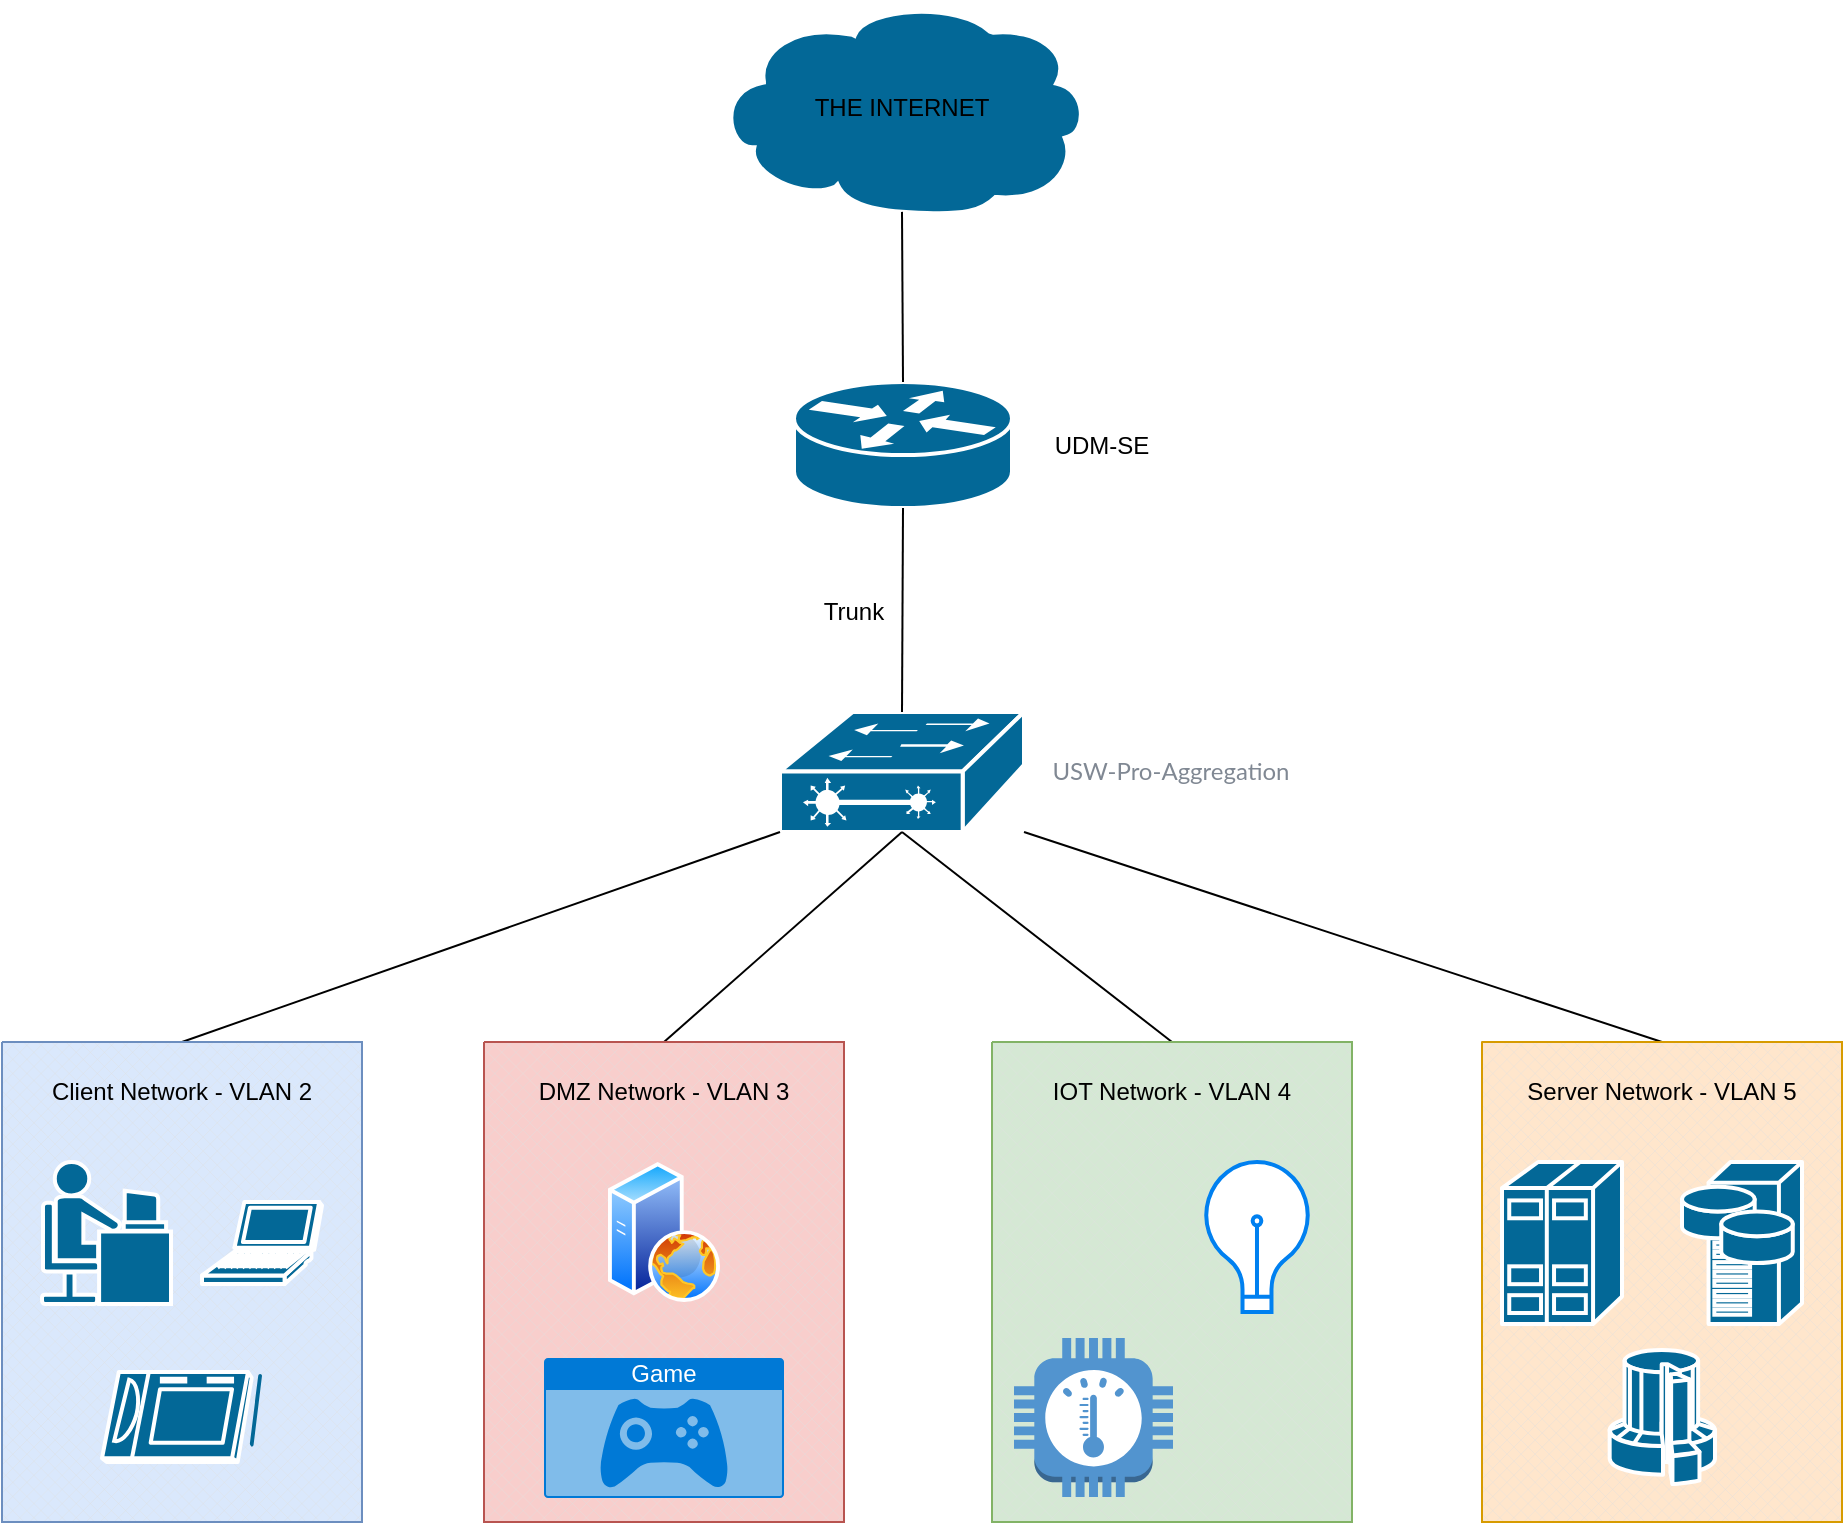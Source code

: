 <mxfile version="27.1.6" pages="2">
  <diagram name="Network Diagram" id="hbQltnraALIPvpT0pcOt">
    <mxGraphModel dx="1234" dy="832" grid="1" gridSize="10" guides="1" tooltips="1" connect="1" arrows="1" fold="1" page="1" pageScale="1" pageWidth="1100" pageHeight="850" math="0" shadow="0">
      <root>
        <mxCell id="0" />
        <mxCell id="1" parent="0" />
        <mxCell id="PlRji3XvTjhjcelXqh6b-2" value="" style="shape=mxgraph.cisco.routers.router;sketch=0;html=1;pointerEvents=1;dashed=0;fillColor=#036897;strokeColor=#ffffff;strokeWidth=2;verticalLabelPosition=bottom;verticalAlign=top;align=center;outlineConnect=0;" vertex="1" parent="1">
          <mxGeometry x="496" y="230" width="109" height="63" as="geometry" />
        </mxCell>
        <mxCell id="PlRji3XvTjhjcelXqh6b-3" value="" style="shape=mxgraph.cisco.switches.layer_2_remote_switch;sketch=0;html=1;pointerEvents=1;dashed=0;fillColor=#036897;strokeColor=#ffffff;strokeWidth=2;verticalLabelPosition=bottom;verticalAlign=top;align=center;outlineConnect=0;" vertex="1" parent="1">
          <mxGeometry x="489" y="395" width="122" height="60" as="geometry" />
        </mxCell>
        <mxCell id="PlRji3XvTjhjcelXqh6b-5" value="" style="shape=mxgraph.cisco.storage.cloud;sketch=0;html=1;pointerEvents=1;dashed=0;fillColor=#036897;strokeColor=#ffffff;strokeWidth=2;verticalLabelPosition=bottom;verticalAlign=top;align=center;outlineConnect=0;" vertex="1" parent="1">
          <mxGeometry x="457" y="40" width="186" height="106" as="geometry" />
        </mxCell>
        <mxCell id="PlRji3XvTjhjcelXqh6b-13" value="" style="endArrow=none;html=1;rounded=0;entryX=0.5;entryY=0.99;entryDx=0;entryDy=0;entryPerimeter=0;exitX=0.5;exitY=0;exitDx=0;exitDy=0;exitPerimeter=0;" edge="1" parent="1" source="PlRji3XvTjhjcelXqh6b-2" target="PlRji3XvTjhjcelXqh6b-5">
          <mxGeometry width="50" height="50" relative="1" as="geometry">
            <mxPoint x="260" y="320" as="sourcePoint" />
            <mxPoint x="310" y="270" as="targetPoint" />
          </mxGeometry>
        </mxCell>
        <mxCell id="PlRji3XvTjhjcelXqh6b-15" value="" style="endArrow=none;html=1;rounded=0;entryX=0.5;entryY=1;entryDx=0;entryDy=0;entryPerimeter=0;exitX=0.5;exitY=0;exitDx=0;exitDy=0;exitPerimeter=0;" edge="1" parent="1" source="PlRji3XvTjhjcelXqh6b-3" target="PlRji3XvTjhjcelXqh6b-2">
          <mxGeometry width="50" height="50" relative="1" as="geometry">
            <mxPoint x="250" y="500" as="sourcePoint" />
            <mxPoint x="300" y="450" as="targetPoint" />
          </mxGeometry>
        </mxCell>
        <mxCell id="PlRji3XvTjhjcelXqh6b-16" value="" style="endArrow=none;html=1;rounded=0;entryX=0;entryY=1;entryDx=0;entryDy=0;entryPerimeter=0;exitX=0.5;exitY=0;exitDx=0;exitDy=0;exitPerimeter=0;" edge="1" parent="1" source="PlRji3XvTjhjcelXqh6b-10" target="PlRji3XvTjhjcelXqh6b-3">
          <mxGeometry width="50" height="50" relative="1" as="geometry">
            <mxPoint x="310" y="350" as="sourcePoint" />
            <mxPoint x="360" y="300" as="targetPoint" />
          </mxGeometry>
        </mxCell>
        <mxCell id="PlRji3XvTjhjcelXqh6b-17" value="" style="endArrow=none;html=1;rounded=0;entryX=0.5;entryY=1;entryDx=0;entryDy=0;entryPerimeter=0;exitX=0.5;exitY=0;exitDx=0;exitDy=0;exitPerimeter=0;" edge="1" parent="1" source="PlRji3XvTjhjcelXqh6b-11" target="PlRji3XvTjhjcelXqh6b-3">
          <mxGeometry width="50" height="50" relative="1" as="geometry">
            <mxPoint x="250" y="410" as="sourcePoint" />
            <mxPoint x="300" y="360" as="targetPoint" />
          </mxGeometry>
        </mxCell>
        <mxCell id="PlRji3XvTjhjcelXqh6b-18" value="" style="endArrow=none;html=1;rounded=0;entryX=1;entryY=1;entryDx=0;entryDy=0;entryPerimeter=0;exitX=0.5;exitY=0;exitDx=0;exitDy=0;exitPerimeter=0;" edge="1" parent="1" source="PlRji3XvTjhjcelXqh6b-12" target="PlRji3XvTjhjcelXqh6b-3">
          <mxGeometry width="50" height="50" relative="1" as="geometry">
            <mxPoint x="260" y="450" as="sourcePoint" />
            <mxPoint x="310" y="400" as="targetPoint" />
          </mxGeometry>
        </mxCell>
        <mxCell id="PlRji3XvTjhjcelXqh6b-23" value="THE INTERNET" style="text;html=1;align=center;verticalAlign=middle;whiteSpace=wrap;rounded=0;" vertex="1" parent="1">
          <mxGeometry x="505" y="78" width="90" height="30" as="geometry" />
        </mxCell>
        <mxCell id="PlRji3XvTjhjcelXqh6b-25" value="UDM-SE" style="text;html=1;align=center;verticalAlign=middle;whiteSpace=wrap;rounded=0;" vertex="1" parent="1">
          <mxGeometry x="620" y="246.5" width="60" height="30" as="geometry" />
        </mxCell>
        <mxCell id="PlRji3XvTjhjcelXqh6b-26" value="&lt;span style=&quot;text-align: start; caret-color: rgb(128, 136, 147); font-family: &amp;quot;UI Sans&amp;quot;, Lato, HelveticaNeue, &amp;quot;Helvetica Neue&amp;quot;, Helvetica, Arial, sans-serif; background-color: rgb(255, 255, 255); color: light-dark(rgb(128, 136, 147), rgb(250, 250, 250));&quot;&gt;USW-Pro-Aggregation&lt;/span&gt;" style="text;html=1;align=center;verticalAlign=middle;whiteSpace=wrap;rounded=0;" vertex="1" parent="1">
          <mxGeometry x="620" y="410" width="129" height="30" as="geometry" />
        </mxCell>
        <mxCell id="PlRji3XvTjhjcelXqh6b-31" value="Trunk" style="text;html=1;align=center;verticalAlign=middle;whiteSpace=wrap;rounded=0;" vertex="1" parent="1">
          <mxGeometry x="496" y="330" width="60" height="30" as="geometry" />
        </mxCell>
        <mxCell id="O9GT7WR2b5fpZviuFctH-2" value="" style="group" vertex="1" connectable="0" parent="1">
          <mxGeometry x="595" y="560" width="180" height="240" as="geometry" />
        </mxCell>
        <mxCell id="PlRji3XvTjhjcelXqh6b-11" value="" style="verticalLabelPosition=bottom;verticalAlign=top;html=1;shape=mxgraph.basic.patternFillRect;fillStyle=diagGrid;step=5;fillStrokeWidth=0.2;fillStrokeColor=#dddddd;fillColor=#d5e8d4;strokeColor=#82b366;" vertex="1" parent="O9GT7WR2b5fpZviuFctH-2">
          <mxGeometry width="180" height="240" as="geometry" />
        </mxCell>
        <mxCell id="PlRji3XvTjhjcelXqh6b-8" value="" style="html=1;verticalLabelPosition=bottom;align=center;labelBackgroundColor=#ffffff;verticalAlign=top;strokeWidth=2;strokeColor=light-dark(#0080F0,#66B2FF);shadow=0;dashed=0;shape=mxgraph.ios7.icons.lightbulb;" vertex="1" parent="O9GT7WR2b5fpZviuFctH-2">
          <mxGeometry x="105" y="60" width="55" height="75" as="geometry" />
        </mxCell>
        <mxCell id="PlRji3XvTjhjcelXqh6b-21" value="IOT Network - VLAN 4" style="text;html=1;align=center;verticalAlign=middle;whiteSpace=wrap;rounded=0;" vertex="1" parent="O9GT7WR2b5fpZviuFctH-2">
          <mxGeometry x="10" y="10" width="160" height="30" as="geometry" />
        </mxCell>
        <mxCell id="PlRji3XvTjhjcelXqh6b-29" value="" style="outlineConnect=0;dashed=0;verticalLabelPosition=bottom;verticalAlign=top;align=center;html=1;shape=mxgraph.aws3.thermostat;fillColor=#5294CF;gradientColor=none;" vertex="1" parent="O9GT7WR2b5fpZviuFctH-2">
          <mxGeometry x="11" y="148" width="79.5" height="79.5" as="geometry" />
        </mxCell>
        <mxCell id="O9GT7WR2b5fpZviuFctH-3" value="" style="group" vertex="1" connectable="0" parent="1">
          <mxGeometry x="100" y="560" width="180" height="240" as="geometry" />
        </mxCell>
        <mxCell id="PlRji3XvTjhjcelXqh6b-10" value="" style="verticalLabelPosition=bottom;verticalAlign=top;html=1;shape=mxgraph.basic.patternFillRect;fillStyle=diagGrid;step=5;fillStrokeWidth=0.2;fillStrokeColor=#dddddd;fillColor=#dae8fc;strokeColor=#6c8ebf;" vertex="1" parent="O9GT7WR2b5fpZviuFctH-3">
          <mxGeometry width="180" height="240" as="geometry" />
        </mxCell>
        <mxCell id="PlRji3XvTjhjcelXqh6b-4" value="" style="shape=mxgraph.cisco.people.androgenous_person;sketch=0;html=1;pointerEvents=1;dashed=0;fillColor=#036897;strokeColor=#ffffff;strokeWidth=2;verticalLabelPosition=bottom;verticalAlign=top;align=center;outlineConnect=0;" vertex="1" parent="O9GT7WR2b5fpZviuFctH-3">
          <mxGeometry x="20" y="60" width="64.5" height="71" as="geometry" />
        </mxCell>
        <mxCell id="PlRji3XvTjhjcelXqh6b-20" value="Client Network - VLAN 2" style="text;html=1;align=center;verticalAlign=middle;whiteSpace=wrap;rounded=0;" vertex="1" parent="O9GT7WR2b5fpZviuFctH-3">
          <mxGeometry x="10" y="10" width="160" height="30" as="geometry" />
        </mxCell>
        <mxCell id="PlRji3XvTjhjcelXqh6b-27" value="" style="shape=mxgraph.cisco.computers_and_peripherals.tablet;sketch=0;html=1;pointerEvents=1;dashed=0;fillColor=#036897;strokeColor=#ffffff;strokeWidth=2;verticalLabelPosition=bottom;verticalAlign=top;align=center;outlineConnect=0;" vertex="1" parent="O9GT7WR2b5fpZviuFctH-3">
          <mxGeometry x="50" y="165" width="80" height="45" as="geometry" />
        </mxCell>
        <mxCell id="PlRji3XvTjhjcelXqh6b-28" value="" style="shape=mxgraph.cisco.computers_and_peripherals.laptop;sketch=0;html=1;pointerEvents=1;dashed=0;fillColor=#036897;strokeColor=#ffffff;strokeWidth=2;verticalLabelPosition=bottom;verticalAlign=top;align=center;outlineConnect=0;" vertex="1" parent="O9GT7WR2b5fpZviuFctH-3">
          <mxGeometry x="100" y="80" width="60" height="41" as="geometry" />
        </mxCell>
        <mxCell id="O9GT7WR2b5fpZviuFctH-9" value="" style="endArrow=none;html=1;rounded=0;entryX=0.5;entryY=1;entryDx=0;entryDy=0;entryPerimeter=0;exitX=0.5;exitY=0;exitDx=0;exitDy=0;exitPerimeter=0;" edge="1" parent="1" source="O9GT7WR2b5fpZviuFctH-5" target="PlRji3XvTjhjcelXqh6b-3">
          <mxGeometry width="50" height="50" relative="1" as="geometry">
            <mxPoint x="220" y="450" as="sourcePoint" />
            <mxPoint x="270" y="400" as="targetPoint" />
          </mxGeometry>
        </mxCell>
        <mxCell id="O9GT7WR2b5fpZviuFctH-10" value="" style="group" vertex="1" connectable="0" parent="1">
          <mxGeometry x="840" y="560" width="180" height="240" as="geometry" />
        </mxCell>
        <mxCell id="O9GT7WR2b5fpZviuFctH-1" value="" style="group;fillColor=#fff2cc;strokeColor=#d6b656;container=0;" vertex="1" connectable="0" parent="O9GT7WR2b5fpZviuFctH-10">
          <mxGeometry width="180" height="240" as="geometry" />
        </mxCell>
        <mxCell id="PlRji3XvTjhjcelXqh6b-12" value="" style="verticalLabelPosition=bottom;verticalAlign=top;html=1;shape=mxgraph.basic.patternFillRect;fillStyle=diagGrid;step=5;fillStrokeWidth=0.2;fillStrokeColor=#dddddd;fillColor=#ffe6cc;strokeColor=#d79b00;" vertex="1" parent="O9GT7WR2b5fpZviuFctH-10">
          <mxGeometry width="180" height="240" as="geometry" />
        </mxCell>
        <mxCell id="PlRji3XvTjhjcelXqh6b-6" value="" style="shape=mxgraph.cisco.servers.storage_server;sketch=0;html=1;pointerEvents=1;dashed=0;fillColor=#036897;strokeColor=#ffffff;strokeWidth=2;verticalLabelPosition=bottom;verticalAlign=top;align=center;outlineConnect=0;" vertex="1" parent="O9GT7WR2b5fpZviuFctH-10">
          <mxGeometry x="100" y="60" width="60" height="81" as="geometry" />
        </mxCell>
        <mxCell id="PlRji3XvTjhjcelXqh6b-7" value="" style="shape=mxgraph.cisco.servers.standard_host;sketch=0;html=1;pointerEvents=1;dashed=0;fillColor=#036897;strokeColor=#ffffff;strokeWidth=2;verticalLabelPosition=bottom;verticalAlign=top;align=center;outlineConnect=0;" vertex="1" parent="O9GT7WR2b5fpZviuFctH-10">
          <mxGeometry x="10" y="60" width="60" height="81" as="geometry" />
        </mxCell>
        <mxCell id="PlRji3XvTjhjcelXqh6b-22" value="Server Network - VLAN 5" style="text;html=1;align=center;verticalAlign=middle;whiteSpace=wrap;rounded=0;" vertex="1" parent="O9GT7WR2b5fpZviuFctH-10">
          <mxGeometry x="10" y="10" width="160" height="30" as="geometry" />
        </mxCell>
        <mxCell id="PlRji3XvTjhjcelXqh6b-30" value="" style="shape=mxgraph.cisco.computers_and_peripherals.supercomputer;sketch=0;html=1;pointerEvents=1;dashed=0;fillColor=#036897;strokeColor=#ffffff;strokeWidth=2;verticalLabelPosition=bottom;verticalAlign=top;align=center;outlineConnect=0;" vertex="1" parent="O9GT7WR2b5fpZviuFctH-10">
          <mxGeometry x="63.5" y="154" width="53" height="67" as="geometry" />
        </mxCell>
        <mxCell id="O9GT7WR2b5fpZviuFctH-14" value="" style="group" vertex="1" connectable="0" parent="1">
          <mxGeometry x="341" y="560" width="180" height="240" as="geometry" />
        </mxCell>
        <mxCell id="O9GT7WR2b5fpZviuFctH-5" value="" style="verticalLabelPosition=bottom;verticalAlign=top;html=1;shape=mxgraph.basic.patternFillRect;fillStyle=diagGrid;step=5;fillStrokeWidth=0.2;fillStrokeColor=#dddddd;fillColor=#f8cecc;strokeColor=#b85450;container=0;" vertex="1" parent="O9GT7WR2b5fpZviuFctH-14">
          <mxGeometry width="180" height="240" as="geometry" />
        </mxCell>
        <mxCell id="O9GT7WR2b5fpZviuFctH-7" value="DMZ Network - VLAN 3" style="text;html=1;align=center;verticalAlign=middle;whiteSpace=wrap;rounded=0;container=0;" vertex="1" parent="O9GT7WR2b5fpZviuFctH-14">
          <mxGeometry x="10" y="10" width="160" height="30" as="geometry" />
        </mxCell>
        <mxCell id="O9GT7WR2b5fpZviuFctH-12" value="" style="image;aspect=fixed;perimeter=ellipsePerimeter;html=1;align=center;shadow=0;dashed=0;spacingTop=3;image=img/lib/active_directory/web_server.svg;" vertex="1" parent="O9GT7WR2b5fpZviuFctH-14">
          <mxGeometry x="62" y="60" width="56" height="70" as="geometry" />
        </mxCell>
        <mxCell id="O9GT7WR2b5fpZviuFctH-13" value="Game" style="html=1;whiteSpace=wrap;strokeColor=none;fillColor=#0079D6;labelPosition=center;verticalLabelPosition=middle;verticalAlign=top;align=center;fontSize=12;outlineConnect=0;spacingTop=-6;fontColor=#FFFFFF;sketch=0;shape=mxgraph.sitemap.game;" vertex="1" parent="O9GT7WR2b5fpZviuFctH-14">
          <mxGeometry x="30" y="158" width="120" height="70" as="geometry" />
        </mxCell>
      </root>
    </mxGraphModel>
  </diagram>
  <diagram id="Gb6d37-UPHib0LbdX8OH" name="Rack Diagram">
    <mxGraphModel dx="1028" dy="693" grid="1" gridSize="10" guides="1" tooltips="1" connect="1" arrows="1" fold="1" page="1" pageScale="1" pageWidth="850" pageHeight="1100" math="0" shadow="0">
      <root>
        <mxCell id="0" />
        <mxCell id="1" parent="0" />
        <mxCell id="Bl_BZ6ZDCui6poIAxsSx-22" value="" style="group" vertex="1" connectable="0" parent="1">
          <mxGeometry x="292" y="219" width="610" height="663" as="geometry" />
        </mxCell>
        <mxCell id="Bl_BZ6ZDCui6poIAxsSx-1" value="" style="strokeColor=#666666;html=1;verticalLabelPosition=bottom;labelBackgroundColor=#ffffff;verticalAlign=top;outlineConnect=0;shadow=0;dashed=0;shape=mxgraph.rackGeneral.rackCabinet3;fillColor2=#f4f4f4;container=0;collapsible=0;childLayout=rack;allowGaps=1;marginLeft=33;marginRight=9;marginTop=21;marginBottom=22;textColor=#666666;numDisp=ascend;" vertex="1" parent="Bl_BZ6ZDCui6poIAxsSx-22">
          <mxGeometry width="266" height="663" as="geometry" />
        </mxCell>
        <mxCell id="Bl_BZ6ZDCui6poIAxsSx-9" value="" style="strokeColor=#666666;html=1;labelPosition=right;align=left;spacingLeft=15;shadow=0;dashed=0;outlineConnect=0;shape=mxgraph.rack.f5.arx_500;" vertex="1" parent="Bl_BZ6ZDCui6poIAxsSx-22">
          <mxGeometry x="36.273" y="21.934" width="219.835" height="17.946" as="geometry" />
        </mxCell>
        <mxCell id="Bl_BZ6ZDCui6poIAxsSx-10" value="" style="strokeColor=#666666;html=1;labelPosition=right;align=left;spacingLeft=15;shadow=0;dashed=0;outlineConnect=0;shape=mxgraph.rackGeneral.plate;fillColor=#e8e8e8;" vertex="1" parent="Bl_BZ6ZDCui6poIAxsSx-22">
          <mxGeometry x="36.273" y="39.88" width="219.835" height="14.955" as="geometry" />
        </mxCell>
        <mxCell id="Bl_BZ6ZDCui6poIAxsSx-11" value="" style="html=1;verticalLabelPosition=bottom;verticalAlign=top;outlineConnect=0;shadow=0;dashed=0;shape=mxgraph.rack.hpe_aruba.switches.jl658a_aruba_6300m_24_port_sfpplus_and_4_port_sfp56_switch;" vertex="1" parent="Bl_BZ6ZDCui6poIAxsSx-22">
          <mxGeometry x="36.273" y="54.835" width="219.835" height="14.955" as="geometry" />
        </mxCell>
        <mxCell id="Bl_BZ6ZDCui6poIAxsSx-12" value="" style="strokeColor=#666666;html=1;labelPosition=right;align=left;spacingLeft=15;shadow=0;dashed=0;outlineConnect=0;shape=mxgraph.rackGeneral.plate;fillColor=#e8e8e8;" vertex="1" parent="Bl_BZ6ZDCui6poIAxsSx-22">
          <mxGeometry x="36.273" y="69.789" width="219.835" height="14.955" as="geometry" />
        </mxCell>
        <mxCell id="Bl_BZ6ZDCui6poIAxsSx-8" value="" style="html=1;verticalLabelPosition=bottom;verticalAlign=top;outlineConnect=0;shadow=0;dashed=0;shape=mxgraph.rack.hpe_aruba.switches.j9776a_2530_24g_switch;" vertex="1" parent="Bl_BZ6ZDCui6poIAxsSx-22">
          <mxGeometry x="36.273" y="84.744" width="219.835" height="14.955" as="geometry" />
        </mxCell>
        <mxCell id="Bl_BZ6ZDCui6poIAxsSx-17" value="" style="strokeColor=#666666;html=1;labelPosition=right;align=left;spacingLeft=15;shadow=0;dashed=0;outlineConnect=0;shape=mxgraph.rackGeneral.plate;fillColor=#e8e8e8;" vertex="1" parent="Bl_BZ6ZDCui6poIAxsSx-22">
          <mxGeometry x="36.273" y="319.038" width="219.835" height="14.955" as="geometry" />
        </mxCell>
        <mxCell id="Bl_BZ6ZDCui6poIAxsSx-16" value="" style="strokeColor=#666666;html=1;labelPosition=right;align=left;spacingLeft=15;shadow=0;dashed=0;outlineConnect=0;shape=mxgraph.rack.dell.poweredge_r640;" vertex="1" parent="Bl_BZ6ZDCui6poIAxsSx-22">
          <mxGeometry x="36.273" y="341.968" width="219.835" height="14.955" as="geometry" />
        </mxCell>
        <mxCell id="Bl_BZ6ZDCui6poIAxsSx-14" value="" style="strokeColor=#666666;html=1;labelPosition=right;align=left;spacingLeft=15;shadow=0;dashed=0;outlineConnect=0;shape=mxgraph.rack.dell.poweredge_r740xd;" vertex="1" parent="Bl_BZ6ZDCui6poIAxsSx-22">
          <mxGeometry x="36.273" y="358.917" width="219.835" height="29.91" as="geometry" />
        </mxCell>
        <mxCell id="Bl_BZ6ZDCui6poIAxsSx-15" value="" style="strokeColor=#666666;html=1;labelPosition=right;align=left;spacingLeft=15;shadow=0;dashed=0;outlineConnect=0;shape=mxgraph.rack.dell.poweredge_r740xd;" vertex="1" parent="Bl_BZ6ZDCui6poIAxsSx-22">
          <mxGeometry x="36.273" y="388.827" width="219.835" height="29.91" as="geometry" />
        </mxCell>
        <mxCell id="Bl_BZ6ZDCui6poIAxsSx-3" value="" style="strokeColor=#666666;html=1;labelPosition=right;align=left;spacingLeft=15;shadow=0;dashed=0;outlineConnect=0;shape=mxgraph.rack.dell.dell_poweredge_4u;" vertex="1" parent="Bl_BZ6ZDCui6poIAxsSx-22">
          <mxGeometry x="36.273" y="548.346" width="219.835" height="61.814" as="geometry" />
        </mxCell>
        <mxCell id="Bl_BZ6ZDCui6poIAxsSx-2" value="" style="shape=mxgraph.rack.apc.apc_smart_ups_1000-3000_va_2u;html=1;labelPosition=right;align=left;spacingLeft=15;dashed=0;shadow=0;fillColor=#ffffff;" vertex="1" parent="Bl_BZ6ZDCui6poIAxsSx-22">
          <mxGeometry x="36.273" y="610.159" width="219.835" height="29.91" as="geometry" />
        </mxCell>
        <mxCell id="Bl_BZ6ZDCui6poIAxsSx-21" value="" style="strokeColor=#666666;html=1;verticalLabelPosition=bottom;labelBackgroundColor=#ffffff;verticalAlign=top;outlineConnect=0;shadow=0;dashed=0;shape=mxgraph.rack.general.server_3;" vertex="1" parent="Bl_BZ6ZDCui6poIAxsSx-22">
          <mxGeometry x="54.959" y="259.218" width="58.256" height="59.82" as="geometry" />
        </mxCell>
        <mxCell id="Bl_BZ6ZDCui6poIAxsSx-33" value="&lt;span style=&quot;color: light-dark(rgb(0, 0, 0), rgb(255, 255, 255));&quot;&gt;&lt;font style=&quot;font-size: 14px;&quot;&gt;&lt;span style=&quot;caret-color: rgb(25, 25, 25); font-family: &amp;quot;Market Sans&amp;quot;, Arial, sans-serif; background-color: rgb(255, 255, 255); color: rgb(25, 25, 25);&quot;&gt;Supermicro CSE-847BE1C-R1&lt;/span&gt;&lt;span style=&quot;caret-color: light-dark(rgb(25, 25, 25), rgb(216, 216, 216));&quot;&gt;&lt;wbr style=&quot;box-sizing: border-box; margin: 0px; padding: 0px; caret-color: rgb(25, 25, 25); font-family: &amp;quot;Market Sans&amp;quot;, Arial, sans-serif; color: rgb(25, 25, 25);&quot;&gt;&lt;/span&gt;&lt;span style=&quot;caret-color: rgb(25, 25, 25); font-family: &amp;quot;Market Sans&amp;quot;, Arial, sans-serif; background-color: rgb(255, 255, 255); color: rgb(25, 25, 25);&quot;&gt;K28LPB 4U 36-Bay&lt;/span&gt;&lt;/font&gt;&lt;/span&gt;" style="text;html=1;align=left;verticalAlign=middle;whiteSpace=wrap;rounded=0;" vertex="1" parent="Bl_BZ6ZDCui6poIAxsSx-22">
          <mxGeometry x="278" y="564.25" width="324" height="30" as="geometry" />
        </mxCell>
        <mxCell id="Bl_BZ6ZDCui6poIAxsSx-34" value="&lt;h1 style=&quot;text-align: start; box-sizing: border-box; padding: 0px; margin-top: 0px; margin-right: 0px; margin-left: 0px; text-rendering: optimizelegibility; font-weight: 400; caret-color: rgb(15, 17, 17); color: rgb(15, 17, 17); font-family: &amp;quot;Amazon Ember&amp;quot;, Arial, sans-serif; margin-bottom: 0px !important; line-height: 32px !important;&quot; class=&quot;a-size-large a-spacing-none&quot;&gt;&lt;span style=&quot;box-sizing: border-box; text-rendering: optimizelegibility; word-break: break-word; line-height: 32px !important;&quot; class=&quot;a-size-large product-title-word-break&quot; id=&quot;productTitle&quot;&gt;&lt;font style=&quot;font-size: 14px;&quot;&gt;Eaton Tripp Lite Series 2200VA Smart UPS&lt;/font&gt;&lt;/span&gt;&lt;/h1&gt;" style="text;html=1;align=center;verticalAlign=middle;whiteSpace=wrap;rounded=0;" vertex="1" parent="Bl_BZ6ZDCui6poIAxsSx-22">
          <mxGeometry x="278" y="610.07" width="274" height="30" as="geometry" />
        </mxCell>
        <mxCell id="Bl_BZ6ZDCui6poIAxsSx-23" value="UDM-SE" style="text;html=1;align=center;verticalAlign=middle;whiteSpace=wrap;rounded=0;" vertex="1" parent="1">
          <mxGeometry x="570" y="235" width="60" height="30" as="geometry" />
        </mxCell>
        <mxCell id="Bl_BZ6ZDCui6poIAxsSx-24" value="&lt;span style=&quot;text-align: start; caret-color: rgb(128, 136, 147); font-family: &amp;quot;UI Sans&amp;quot;, Lato, HelveticaNeue, &amp;quot;Helvetica Neue&amp;quot;, Helvetica, Arial, sans-serif; background-color: rgb(255, 255, 255); color: light-dark(rgb(128, 136, 147), rgb(255, 255, 255));&quot;&gt;USW-Pro-Aggregation&lt;/span&gt;" style="text;html=1;align=center;verticalAlign=middle;whiteSpace=wrap;rounded=0;" vertex="1" parent="1">
          <mxGeometry x="570" y="266" width="130" height="30" as="geometry" />
        </mxCell>
        <mxCell id="Bl_BZ6ZDCui6poIAxsSx-25" value="&lt;span style=&quot;text-align: start; caret-color: rgb(128, 136, 147); font-family: &amp;quot;UI Sans&amp;quot;, Lato, HelveticaNeue, &amp;quot;Helvetica Neue&amp;quot;, Helvetica, Arial, sans-serif; background-color: rgb(255, 255, 255); color: light-dark(rgb(128, 136, 147), rgb(255, 255, 255));&quot;&gt;USW-Pro-24&lt;/span&gt;" style="text;html=1;align=center;verticalAlign=middle;whiteSpace=wrap;rounded=0;" vertex="1" parent="1">
          <mxGeometry x="558" y="296" width="102" height="30" as="geometry" />
        </mxCell>
        <mxCell id="Bl_BZ6ZDCui6poIAxsSx-26" value="TerraMaster FS-424 MAX" style="text;html=1;align=center;verticalAlign=middle;whiteSpace=wrap;rounded=0;" vertex="1" parent="1">
          <mxGeometry x="570" y="493.13" width="143.81" height="30" as="geometry" />
        </mxCell>
        <mxCell id="Bl_BZ6ZDCui6poIAxsSx-29" value="Dell PowerEdge R440" style="text;html=1;align=center;verticalAlign=middle;whiteSpace=wrap;rounded=0;" vertex="1" parent="1">
          <mxGeometry x="570" y="550" width="122" height="30" as="geometry" />
        </mxCell>
        <mxCell id="Bl_BZ6ZDCui6poIAxsSx-31" value="&lt;span style=&quot;text-align: start; white-space: pre-wrap; font-family: Roboto, Arial, sans-serif; font-size: 14px; background-color: rgba(255, 255, 255, 0.1);&quot;&gt;Supermicro SuperServer 6028TR-DTR 2-Node Server&lt;/span&gt;" style="text;html=1;align=center;verticalAlign=middle;whiteSpace=wrap;rounded=0;" vertex="1" parent="1">
          <mxGeometry x="570" y="580" width="340" height="30" as="geometry" />
        </mxCell>
        <mxCell id="Bl_BZ6ZDCui6poIAxsSx-32" value="&lt;span style=&quot;font-family: Poppins, sans-serif; font-size: 14px; text-align: left; color: light-dark(rgb(0, 0, 0), rgb(255, 255, 255));&quot;&gt;Supermicro SuperServer 6028U-TR4T+ 12 Bay LFF&lt;/span&gt;" style="text;html=1;align=center;verticalAlign=middle;whiteSpace=wrap;rounded=0;" vertex="1" parent="1">
          <mxGeometry x="570" y="610" width="330" height="30" as="geometry" />
        </mxCell>
      </root>
    </mxGraphModel>
  </diagram>
</mxfile>

